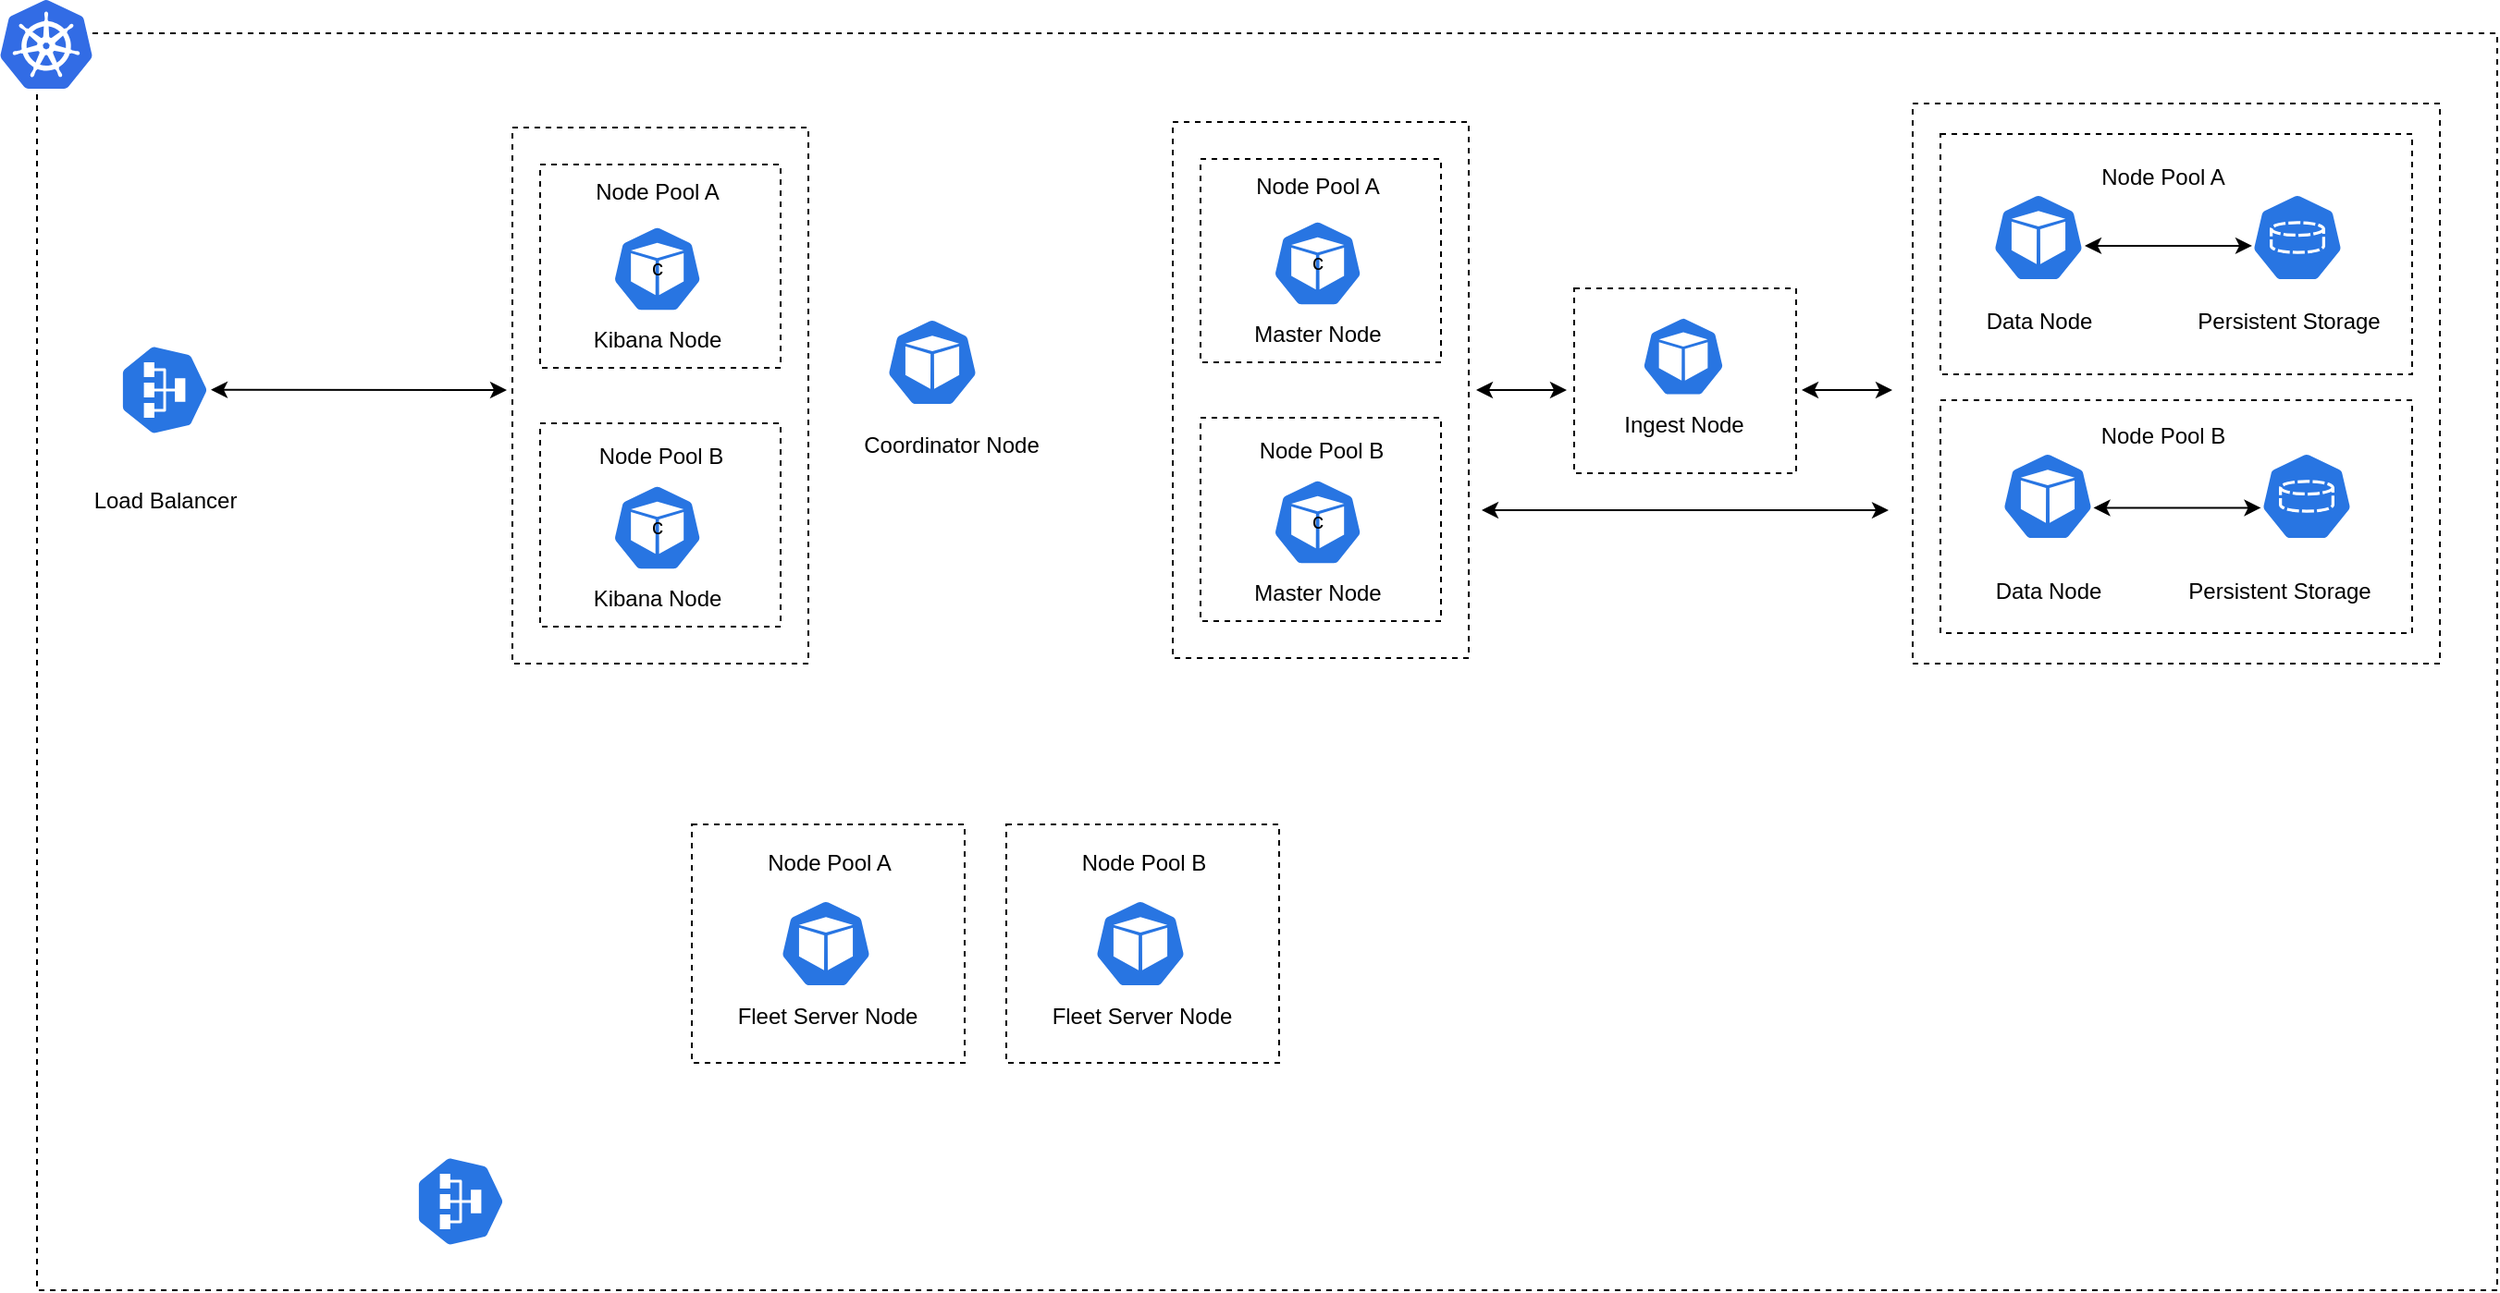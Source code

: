 <mxfile version="20.2.3" type="github">
  <diagram id="WI9T0HZ2pTsCkuznbFz-" name="Page-1">
    <mxGraphModel dx="2652" dy="781" grid="1" gridSize="10" guides="1" tooltips="1" connect="1" arrows="1" fold="1" page="1" pageScale="1" pageWidth="1169" pageHeight="827" math="0" shadow="0">
      <root>
        <mxCell id="0" />
        <mxCell id="1" parent="0" />
        <mxCell id="s90jCnnxSJwFDAYOhbZ5-90" value="" style="whiteSpace=wrap;html=1;dashed=1;" vertex="1" parent="1">
          <mxGeometry x="-220" y="70" width="1330" height="680" as="geometry" />
        </mxCell>
        <mxCell id="s90jCnnxSJwFDAYOhbZ5-3" value="" style="sketch=0;html=1;dashed=0;whitespace=wrap;fillColor=#2875E2;strokeColor=#ffffff;points=[[0.005,0.63,0],[0.1,0.2,0],[0.9,0.2,0],[0.5,0,0],[0.995,0.63,0],[0.72,0.99,0],[0.5,1,0],[0.28,0.99,0]];shape=mxgraph.kubernetes.icon;prIcon=pod" vertex="1" parent="1">
          <mxGeometry x="239" y="224" width="50" height="48" as="geometry" />
        </mxCell>
        <mxCell id="s90jCnnxSJwFDAYOhbZ5-12" value="Coordinator Node" style="text;html=1;resizable=0;autosize=1;align=center;verticalAlign=middle;points=[];fillColor=none;strokeColor=none;rounded=0;" vertex="1" parent="1">
          <mxGeometry x="214" y="278" width="120" height="30" as="geometry" />
        </mxCell>
        <mxCell id="s90jCnnxSJwFDAYOhbZ5-16" value="" style="sketch=0;aspect=fixed;html=1;points=[];align=center;image;fontSize=12;image=img/lib/mscae/Kubernetes.svg;" vertex="1" parent="1">
          <mxGeometry x="-240" y="52" width="50" height="48" as="geometry" />
        </mxCell>
        <mxCell id="s90jCnnxSJwFDAYOhbZ5-17" value="" style="sketch=0;html=1;dashed=0;whitespace=wrap;fillColor=#2875E2;strokeColor=#ffffff;points=[[0.005,0.63,0],[0.1,0.2,0],[0.9,0.2,0],[0.5,0,0],[0.995,0.63,0],[0.72,0.99,0],[0.5,1,0],[0.28,0.99,0]];shape=mxgraph.kubernetes.icon;prIcon=svc;rotation=90;" vertex="1" parent="1">
          <mxGeometry x="-176" y="239" width="50" height="48" as="geometry" />
        </mxCell>
        <mxCell id="s90jCnnxSJwFDAYOhbZ5-57" value="" style="group" vertex="1" connectable="0" parent="1">
          <mxGeometry x="794" y="108" width="285" height="303" as="geometry" />
        </mxCell>
        <mxCell id="s90jCnnxSJwFDAYOhbZ5-50" value="" style="whiteSpace=wrap;html=1;dashed=1;" vertex="1" parent="s90jCnnxSJwFDAYOhbZ5-57">
          <mxGeometry width="285" height="303" as="geometry" />
        </mxCell>
        <mxCell id="s90jCnnxSJwFDAYOhbZ5-49" value="" style="group" vertex="1" connectable="0" parent="s90jCnnxSJwFDAYOhbZ5-57">
          <mxGeometry x="15" y="16.5" width="255" height="270" as="geometry" />
        </mxCell>
        <mxCell id="s90jCnnxSJwFDAYOhbZ5-37" value="" style="whiteSpace=wrap;html=1;dashed=1;" vertex="1" parent="s90jCnnxSJwFDAYOhbZ5-49">
          <mxGeometry y="144" width="255" height="126" as="geometry" />
        </mxCell>
        <mxCell id="s90jCnnxSJwFDAYOhbZ5-2" value="" style="sketch=0;html=1;dashed=0;whitespace=wrap;fillColor=#2875E2;strokeColor=#ffffff;points=[[0.005,0.63,0],[0.1,0.2,0],[0.9,0.2,0],[0.5,0,0],[0.995,0.63,0],[0.72,0.99,0],[0.5,1,0],[0.28,0.99,0]];shape=mxgraph.kubernetes.icon;prIcon=pod" vertex="1" parent="s90jCnnxSJwFDAYOhbZ5-49">
          <mxGeometry x="33" y="172" width="50" height="48" as="geometry" />
        </mxCell>
        <mxCell id="s90jCnnxSJwFDAYOhbZ5-9" value="Data Node" style="text;html=1;resizable=0;autosize=1;align=center;verticalAlign=middle;points=[];fillColor=none;strokeColor=none;rounded=0;" vertex="1" parent="s90jCnnxSJwFDAYOhbZ5-49">
          <mxGeometry x="18" y="232" width="80" height="30" as="geometry" />
        </mxCell>
        <mxCell id="s90jCnnxSJwFDAYOhbZ5-32" value="" style="endArrow=classic;startArrow=classic;html=1;rounded=0;entryX=0.005;entryY=0.63;entryDx=0;entryDy=0;entryPerimeter=0;exitX=0.995;exitY=0.63;exitDx=0;exitDy=0;exitPerimeter=0;" edge="1" parent="s90jCnnxSJwFDAYOhbZ5-49" target="s90jCnnxSJwFDAYOhbZ5-33">
          <mxGeometry width="50" height="50" relative="1" as="geometry">
            <mxPoint x="82.75" y="202.24" as="sourcePoint" />
            <mxPoint x="143" y="166" as="targetPoint" />
          </mxGeometry>
        </mxCell>
        <mxCell id="s90jCnnxSJwFDAYOhbZ5-33" value="" style="sketch=0;html=1;dashed=0;whitespace=wrap;fillColor=#2875E2;strokeColor=#ffffff;points=[[0.005,0.63,0],[0.1,0.2,0],[0.9,0.2,0],[0.5,0,0],[0.995,0.63,0],[0.72,0.99,0],[0.5,1,0],[0.28,0.99,0]];shape=mxgraph.kubernetes.icon;prIcon=pvc" vertex="1" parent="s90jCnnxSJwFDAYOhbZ5-49">
          <mxGeometry x="173" y="172" width="50" height="48" as="geometry" />
        </mxCell>
        <mxCell id="s90jCnnxSJwFDAYOhbZ5-35" value="Persistent Storage" style="text;html=1;resizable=0;autosize=1;align=center;verticalAlign=middle;points=[];fillColor=none;strokeColor=none;rounded=0;" vertex="1" parent="s90jCnnxSJwFDAYOhbZ5-49">
          <mxGeometry x="123" y="232" width="120" height="30" as="geometry" />
        </mxCell>
        <mxCell id="s90jCnnxSJwFDAYOhbZ5-39" value="Node Pool B" style="text;html=1;resizable=0;autosize=1;align=center;verticalAlign=middle;points=[];fillColor=none;strokeColor=none;rounded=0;dashed=1;" vertex="1" parent="s90jCnnxSJwFDAYOhbZ5-49">
          <mxGeometry x="75" y="148" width="90" height="30" as="geometry" />
        </mxCell>
        <mxCell id="s90jCnnxSJwFDAYOhbZ5-43" value="" style="whiteSpace=wrap;html=1;dashed=1;" vertex="1" parent="s90jCnnxSJwFDAYOhbZ5-49">
          <mxGeometry width="255" height="130" as="geometry" />
        </mxCell>
        <mxCell id="s90jCnnxSJwFDAYOhbZ5-44" value="" style="sketch=0;html=1;dashed=0;whitespace=wrap;fillColor=#2875E2;strokeColor=#ffffff;points=[[0.005,0.63,0],[0.1,0.2,0],[0.9,0.2,0],[0.5,0,0],[0.995,0.63,0],[0.72,0.99,0],[0.5,1,0],[0.28,0.99,0]];shape=mxgraph.kubernetes.icon;prIcon=pod" vertex="1" parent="s90jCnnxSJwFDAYOhbZ5-49">
          <mxGeometry x="28" y="32" width="50" height="48" as="geometry" />
        </mxCell>
        <mxCell id="s90jCnnxSJwFDAYOhbZ5-45" value="Node Pool A" style="text;html=1;resizable=0;autosize=1;align=center;verticalAlign=middle;points=[];fillColor=none;strokeColor=none;rounded=0;dashed=1;" vertex="1" parent="s90jCnnxSJwFDAYOhbZ5-49">
          <mxGeometry x="75" y="8" width="90" height="30" as="geometry" />
        </mxCell>
        <mxCell id="s90jCnnxSJwFDAYOhbZ5-46" value="" style="sketch=0;html=1;dashed=0;whitespace=wrap;fillColor=#2875E2;strokeColor=#ffffff;points=[[0.005,0.63,0],[0.1,0.2,0],[0.9,0.2,0],[0.5,0,0],[0.995,0.63,0],[0.72,0.99,0],[0.5,1,0],[0.28,0.99,0]];shape=mxgraph.kubernetes.icon;prIcon=pvc" vertex="1" parent="s90jCnnxSJwFDAYOhbZ5-49">
          <mxGeometry x="168" y="32" width="50" height="48" as="geometry" />
        </mxCell>
        <mxCell id="s90jCnnxSJwFDAYOhbZ5-47" value="Persistent Storage" style="text;html=1;resizable=0;autosize=1;align=center;verticalAlign=middle;points=[];fillColor=none;strokeColor=none;rounded=0;" vertex="1" parent="s90jCnnxSJwFDAYOhbZ5-49">
          <mxGeometry x="128" y="86" width="120" height="30" as="geometry" />
        </mxCell>
        <mxCell id="s90jCnnxSJwFDAYOhbZ5-48" value="Data Node" style="text;html=1;resizable=0;autosize=1;align=center;verticalAlign=middle;points=[];fillColor=none;strokeColor=none;rounded=0;" vertex="1" parent="s90jCnnxSJwFDAYOhbZ5-49">
          <mxGeometry x="13" y="86" width="80" height="30" as="geometry" />
        </mxCell>
        <mxCell id="s90jCnnxSJwFDAYOhbZ5-54" value="" style="endArrow=classic;startArrow=classic;html=1;rounded=0;entryX=0.005;entryY=0.63;entryDx=0;entryDy=0;entryPerimeter=0;exitX=0.995;exitY=0.63;exitDx=0;exitDy=0;exitPerimeter=0;" edge="1" parent="s90jCnnxSJwFDAYOhbZ5-49">
          <mxGeometry width="50" height="50" relative="1" as="geometry">
            <mxPoint x="78" y="60.44" as="sourcePoint" />
            <mxPoint x="168.5" y="60.44" as="targetPoint" />
          </mxGeometry>
        </mxCell>
        <mxCell id="s90jCnnxSJwFDAYOhbZ5-58" value="" style="group" vertex="1" connectable="0" parent="1">
          <mxGeometry x="611" y="208" width="120" height="100" as="geometry" />
        </mxCell>
        <mxCell id="s90jCnnxSJwFDAYOhbZ5-40" value="" style="rounded=0;whiteSpace=wrap;html=1;dashed=1;" vertex="1" parent="s90jCnnxSJwFDAYOhbZ5-58">
          <mxGeometry width="120" height="100" as="geometry" />
        </mxCell>
        <mxCell id="s90jCnnxSJwFDAYOhbZ5-21" value="" style="sketch=0;html=1;dashed=0;whitespace=wrap;fillColor=#2875E2;strokeColor=#ffffff;points=[[0.005,0.63,0],[0.1,0.2,0],[0.9,0.2,0],[0.5,0,0],[0.995,0.63,0],[0.72,0.99,0],[0.5,1,0],[0.28,0.99,0]];shape=mxgraph.kubernetes.icon;prIcon=pod" vertex="1" parent="s90jCnnxSJwFDAYOhbZ5-58">
          <mxGeometry x="34" y="15.111" width="50" height="43.5" as="geometry" />
        </mxCell>
        <mxCell id="s90jCnnxSJwFDAYOhbZ5-23" value="Ingest Node" style="text;html=1;resizable=0;autosize=1;align=center;verticalAlign=middle;points=[];fillColor=none;strokeColor=none;rounded=0;" vertex="1" parent="s90jCnnxSJwFDAYOhbZ5-58">
          <mxGeometry x="14" y="58.615" width="90" height="30" as="geometry" />
        </mxCell>
        <mxCell id="s90jCnnxSJwFDAYOhbZ5-60" value="" style="endArrow=classic;startArrow=classic;html=1;rounded=0;" edge="1" parent="1">
          <mxGeometry width="50" height="50" relative="1" as="geometry">
            <mxPoint x="734" y="263" as="sourcePoint" />
            <mxPoint x="783" y="263" as="targetPoint" />
          </mxGeometry>
        </mxCell>
        <mxCell id="s90jCnnxSJwFDAYOhbZ5-61" value="" style="group" vertex="1" connectable="0" parent="1">
          <mxGeometry x="394" y="118" width="160" height="290" as="geometry" />
        </mxCell>
        <mxCell id="s90jCnnxSJwFDAYOhbZ5-27" value="" style="rounded=0;whiteSpace=wrap;html=1;dashed=1;" vertex="1" parent="s90jCnnxSJwFDAYOhbZ5-61">
          <mxGeometry width="160" height="290" as="geometry" />
        </mxCell>
        <mxCell id="s90jCnnxSJwFDAYOhbZ5-63" value="" style="group" vertex="1" connectable="0" parent="s90jCnnxSJwFDAYOhbZ5-61">
          <mxGeometry x="15" y="20" width="130" height="110" as="geometry" />
        </mxCell>
        <mxCell id="s90jCnnxSJwFDAYOhbZ5-62" value="" style="whiteSpace=wrap;html=1;dashed=1;" vertex="1" parent="s90jCnnxSJwFDAYOhbZ5-63">
          <mxGeometry width="130" height="110" as="geometry" />
        </mxCell>
        <mxCell id="s90jCnnxSJwFDAYOhbZ5-1" value="c" style="sketch=0;html=1;dashed=0;whitespace=wrap;fillColor=#2875E2;strokeColor=#ffffff;points=[[0.005,0.63,0],[0.1,0.2,0],[0.9,0.2,0],[0.5,0,0],[0.995,0.63,0],[0.72,0.99,0],[0.5,1,0],[0.28,0.99,0]];shape=mxgraph.kubernetes.icon;prIcon=pod" vertex="1" parent="s90jCnnxSJwFDAYOhbZ5-63">
          <mxGeometry x="36.67" y="32.92" width="53.33" height="47.08" as="geometry" />
        </mxCell>
        <mxCell id="s90jCnnxSJwFDAYOhbZ5-8" value="Master Node" style="text;html=1;resizable=0;autosize=1;align=center;verticalAlign=middle;points=[];fillColor=none;strokeColor=none;rounded=0;" vertex="1" parent="s90jCnnxSJwFDAYOhbZ5-63">
          <mxGeometry x="18.34" y="80" width="90" height="30" as="geometry" />
        </mxCell>
        <mxCell id="s90jCnnxSJwFDAYOhbZ5-68" value="Node Pool A" style="text;html=1;resizable=0;autosize=1;align=center;verticalAlign=middle;points=[];fillColor=none;strokeColor=none;rounded=0;dashed=1;" vertex="1" parent="s90jCnnxSJwFDAYOhbZ5-63">
          <mxGeometry x="18.34" width="90" height="30" as="geometry" />
        </mxCell>
        <mxCell id="s90jCnnxSJwFDAYOhbZ5-64" value="" style="group" vertex="1" connectable="0" parent="s90jCnnxSJwFDAYOhbZ5-61">
          <mxGeometry x="15" y="160" width="130" height="110" as="geometry" />
        </mxCell>
        <mxCell id="s90jCnnxSJwFDAYOhbZ5-65" value="" style="whiteSpace=wrap;html=1;dashed=1;" vertex="1" parent="s90jCnnxSJwFDAYOhbZ5-64">
          <mxGeometry width="130" height="110" as="geometry" />
        </mxCell>
        <mxCell id="s90jCnnxSJwFDAYOhbZ5-66" value="c" style="sketch=0;html=1;dashed=0;whitespace=wrap;fillColor=#2875E2;strokeColor=#ffffff;points=[[0.005,0.63,0],[0.1,0.2,0],[0.9,0.2,0],[0.5,0,0],[0.995,0.63,0],[0.72,0.99,0],[0.5,1,0],[0.28,0.99,0]];shape=mxgraph.kubernetes.icon;prIcon=pod" vertex="1" parent="s90jCnnxSJwFDAYOhbZ5-64">
          <mxGeometry x="36.67" y="32.92" width="53.33" height="47.08" as="geometry" />
        </mxCell>
        <mxCell id="s90jCnnxSJwFDAYOhbZ5-67" value="Master Node" style="text;html=1;resizable=0;autosize=1;align=center;verticalAlign=middle;points=[];fillColor=none;strokeColor=none;rounded=0;" vertex="1" parent="s90jCnnxSJwFDAYOhbZ5-64">
          <mxGeometry x="18.34" y="80" width="90" height="30" as="geometry" />
        </mxCell>
        <mxCell id="s90jCnnxSJwFDAYOhbZ5-69" value="Node Pool B" style="text;html=1;resizable=0;autosize=1;align=center;verticalAlign=middle;points=[];fillColor=none;strokeColor=none;rounded=0;dashed=1;" vertex="1" parent="s90jCnnxSJwFDAYOhbZ5-64">
          <mxGeometry x="20" y="2.92" width="90" height="30" as="geometry" />
        </mxCell>
        <mxCell id="s90jCnnxSJwFDAYOhbZ5-70" value="" style="endArrow=classic;startArrow=classic;html=1;rounded=0;" edge="1" parent="1">
          <mxGeometry width="50" height="50" relative="1" as="geometry">
            <mxPoint x="558" y="263" as="sourcePoint" />
            <mxPoint x="607" y="263" as="targetPoint" />
          </mxGeometry>
        </mxCell>
        <mxCell id="s90jCnnxSJwFDAYOhbZ5-72" value="" style="endArrow=classic;startArrow=classic;html=1;rounded=0;exitX=0.995;exitY=0.63;exitDx=0;exitDy=0;exitPerimeter=0;" edge="1" parent="1">
          <mxGeometry width="50" height="50" relative="1" as="geometry">
            <mxPoint x="561" y="328.0" as="sourcePoint" />
            <mxPoint x="781" y="328.06" as="targetPoint" />
          </mxGeometry>
        </mxCell>
        <mxCell id="s90jCnnxSJwFDAYOhbZ5-76" value="" style="group" vertex="1" connectable="0" parent="1">
          <mxGeometry x="37" y="121" width="160" height="290" as="geometry" />
        </mxCell>
        <mxCell id="s90jCnnxSJwFDAYOhbZ5-77" value="" style="rounded=0;whiteSpace=wrap;html=1;dashed=1;" vertex="1" parent="s90jCnnxSJwFDAYOhbZ5-76">
          <mxGeometry width="160" height="290" as="geometry" />
        </mxCell>
        <mxCell id="s90jCnnxSJwFDAYOhbZ5-78" value="" style="group" vertex="1" connectable="0" parent="s90jCnnxSJwFDAYOhbZ5-76">
          <mxGeometry x="15" y="20" width="130" height="110" as="geometry" />
        </mxCell>
        <mxCell id="s90jCnnxSJwFDAYOhbZ5-79" value="" style="whiteSpace=wrap;html=1;dashed=1;" vertex="1" parent="s90jCnnxSJwFDAYOhbZ5-78">
          <mxGeometry width="130" height="110" as="geometry" />
        </mxCell>
        <mxCell id="s90jCnnxSJwFDAYOhbZ5-80" value="c" style="sketch=0;html=1;dashed=0;whitespace=wrap;fillColor=#2875E2;strokeColor=#ffffff;points=[[0.005,0.63,0],[0.1,0.2,0],[0.9,0.2,0],[0.5,0,0],[0.995,0.63,0],[0.72,0.99,0],[0.5,1,0],[0.28,0.99,0]];shape=mxgraph.kubernetes.icon;prIcon=pod" vertex="1" parent="s90jCnnxSJwFDAYOhbZ5-78">
          <mxGeometry x="36.67" y="32.92" width="53.33" height="47.08" as="geometry" />
        </mxCell>
        <mxCell id="s90jCnnxSJwFDAYOhbZ5-81" value="Kibana Node" style="text;html=1;resizable=0;autosize=1;align=center;verticalAlign=middle;points=[];fillColor=none;strokeColor=none;rounded=0;" vertex="1" parent="s90jCnnxSJwFDAYOhbZ5-78">
          <mxGeometry x="18.34" y="80" width="90" height="30" as="geometry" />
        </mxCell>
        <mxCell id="s90jCnnxSJwFDAYOhbZ5-82" value="Node Pool A" style="text;html=1;resizable=0;autosize=1;align=center;verticalAlign=middle;points=[];fillColor=none;strokeColor=none;rounded=0;dashed=1;" vertex="1" parent="s90jCnnxSJwFDAYOhbZ5-78">
          <mxGeometry x="18.34" width="90" height="30" as="geometry" />
        </mxCell>
        <mxCell id="s90jCnnxSJwFDAYOhbZ5-83" value="" style="group" vertex="1" connectable="0" parent="s90jCnnxSJwFDAYOhbZ5-76">
          <mxGeometry x="15" y="160" width="130" height="110" as="geometry" />
        </mxCell>
        <mxCell id="s90jCnnxSJwFDAYOhbZ5-84" value="" style="whiteSpace=wrap;html=1;dashed=1;" vertex="1" parent="s90jCnnxSJwFDAYOhbZ5-83">
          <mxGeometry width="130" height="110" as="geometry" />
        </mxCell>
        <mxCell id="s90jCnnxSJwFDAYOhbZ5-85" value="c" style="sketch=0;html=1;dashed=0;whitespace=wrap;fillColor=#2875E2;strokeColor=#ffffff;points=[[0.005,0.63,0],[0.1,0.2,0],[0.9,0.2,0],[0.5,0,0],[0.995,0.63,0],[0.72,0.99,0],[0.5,1,0],[0.28,0.99,0]];shape=mxgraph.kubernetes.icon;prIcon=pod" vertex="1" parent="s90jCnnxSJwFDAYOhbZ5-83">
          <mxGeometry x="36.67" y="32.92" width="53.33" height="47.08" as="geometry" />
        </mxCell>
        <mxCell id="s90jCnnxSJwFDAYOhbZ5-86" value="Kibana Node" style="text;html=1;resizable=0;autosize=1;align=center;verticalAlign=middle;points=[];fillColor=none;strokeColor=none;rounded=0;" vertex="1" parent="s90jCnnxSJwFDAYOhbZ5-83">
          <mxGeometry x="18.34" y="80" width="90" height="30" as="geometry" />
        </mxCell>
        <mxCell id="s90jCnnxSJwFDAYOhbZ5-87" value="Node Pool B" style="text;html=1;resizable=0;autosize=1;align=center;verticalAlign=middle;points=[];fillColor=none;strokeColor=none;rounded=0;dashed=1;" vertex="1" parent="s90jCnnxSJwFDAYOhbZ5-83">
          <mxGeometry x="20" y="2.92" width="90" height="30" as="geometry" />
        </mxCell>
        <mxCell id="s90jCnnxSJwFDAYOhbZ5-88" value="" style="endArrow=classic;startArrow=classic;html=1;rounded=0;exitX=0.995;exitY=0.63;exitDx=0;exitDy=0;exitPerimeter=0;" edge="1" parent="1">
          <mxGeometry width="50" height="50" relative="1" as="geometry">
            <mxPoint x="-126" y="262.83" as="sourcePoint" />
            <mxPoint x="34" y="263" as="targetPoint" />
          </mxGeometry>
        </mxCell>
        <mxCell id="s90jCnnxSJwFDAYOhbZ5-89" value="Load Balancer" style="text;html=1;resizable=0;autosize=1;align=center;verticalAlign=middle;points=[];fillColor=none;strokeColor=none;rounded=0;" vertex="1" parent="1">
          <mxGeometry x="-201" y="308" width="100" height="30" as="geometry" />
        </mxCell>
        <mxCell id="s90jCnnxSJwFDAYOhbZ5-95" value="" style="group" vertex="1" connectable="0" parent="1">
          <mxGeometry x="134" y="498" width="147.5" height="129" as="geometry" />
        </mxCell>
        <mxCell id="s90jCnnxSJwFDAYOhbZ5-93" value="" style="whiteSpace=wrap;html=1;dashed=1;" vertex="1" parent="s90jCnnxSJwFDAYOhbZ5-95">
          <mxGeometry width="147.5" height="129" as="geometry" />
        </mxCell>
        <mxCell id="s90jCnnxSJwFDAYOhbZ5-13" value="" style="sketch=0;html=1;dashed=0;whitespace=wrap;fillColor=#2875E2;strokeColor=#ffffff;points=[[0.005,0.63,0],[0.1,0.2,0],[0.9,0.2,0],[0.5,0,0],[0.995,0.63,0],[0.72,0.99,0],[0.5,1,0],[0.28,0.99,0]];shape=mxgraph.kubernetes.icon;prIcon=pod" vertex="1" parent="s90jCnnxSJwFDAYOhbZ5-95">
          <mxGeometry x="47.5" y="40.5" width="50" height="48" as="geometry" />
        </mxCell>
        <mxCell id="s90jCnnxSJwFDAYOhbZ5-14" value="Fleet Server Node" style="text;html=1;resizable=0;autosize=1;align=center;verticalAlign=middle;points=[];fillColor=none;strokeColor=none;rounded=0;" vertex="1" parent="s90jCnnxSJwFDAYOhbZ5-95">
          <mxGeometry x="12.5" y="89" width="120" height="30" as="geometry" />
        </mxCell>
        <mxCell id="s90jCnnxSJwFDAYOhbZ5-94" value="Node Pool A" style="text;html=1;resizable=0;autosize=1;align=center;verticalAlign=middle;points=[];fillColor=none;strokeColor=none;rounded=0;dashed=1;" vertex="1" parent="s90jCnnxSJwFDAYOhbZ5-95">
          <mxGeometry x="28.75" y="6" width="90" height="30" as="geometry" />
        </mxCell>
        <mxCell id="s90jCnnxSJwFDAYOhbZ5-96" value="" style="group" vertex="1" connectable="0" parent="1">
          <mxGeometry x="304" y="498" width="147.5" height="129" as="geometry" />
        </mxCell>
        <mxCell id="s90jCnnxSJwFDAYOhbZ5-97" value="" style="whiteSpace=wrap;html=1;dashed=1;" vertex="1" parent="s90jCnnxSJwFDAYOhbZ5-96">
          <mxGeometry width="147.5" height="129" as="geometry" />
        </mxCell>
        <mxCell id="s90jCnnxSJwFDAYOhbZ5-98" value="" style="sketch=0;html=1;dashed=0;whitespace=wrap;fillColor=#2875E2;strokeColor=#ffffff;points=[[0.005,0.63,0],[0.1,0.2,0],[0.9,0.2,0],[0.5,0,0],[0.995,0.63,0],[0.72,0.99,0],[0.5,1,0],[0.28,0.99,0]];shape=mxgraph.kubernetes.icon;prIcon=pod" vertex="1" parent="s90jCnnxSJwFDAYOhbZ5-96">
          <mxGeometry x="47.5" y="40.5" width="50" height="48" as="geometry" />
        </mxCell>
        <mxCell id="s90jCnnxSJwFDAYOhbZ5-99" value="Fleet Server Node" style="text;html=1;resizable=0;autosize=1;align=center;verticalAlign=middle;points=[];fillColor=none;strokeColor=none;rounded=0;" vertex="1" parent="s90jCnnxSJwFDAYOhbZ5-96">
          <mxGeometry x="12.5" y="89" width="120" height="30" as="geometry" />
        </mxCell>
        <mxCell id="s90jCnnxSJwFDAYOhbZ5-100" value="Node Pool B" style="text;html=1;resizable=0;autosize=1;align=center;verticalAlign=middle;points=[];fillColor=none;strokeColor=none;rounded=0;dashed=1;" vertex="1" parent="s90jCnnxSJwFDAYOhbZ5-96">
          <mxGeometry x="28.75" y="6" width="90" height="30" as="geometry" />
        </mxCell>
        <mxCell id="s90jCnnxSJwFDAYOhbZ5-101" value="" style="sketch=0;html=1;dashed=0;whitespace=wrap;fillColor=#2875E2;strokeColor=#ffffff;points=[[0.005,0.63,0],[0.1,0.2,0],[0.9,0.2,0],[0.5,0,0],[0.995,0.63,0],[0.72,0.99,0],[0.5,1,0],[0.28,0.99,0]];shape=mxgraph.kubernetes.icon;prIcon=svc;rotation=90;" vertex="1" parent="1">
          <mxGeometry x="-16" y="678" width="50" height="48" as="geometry" />
        </mxCell>
      </root>
    </mxGraphModel>
  </diagram>
</mxfile>
